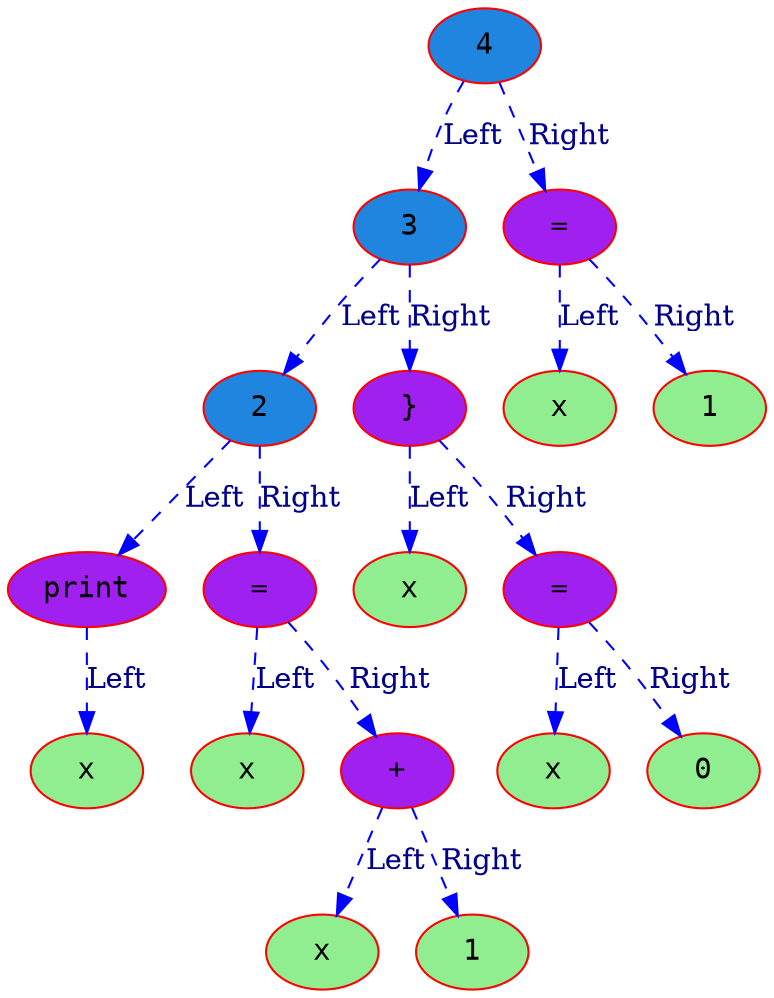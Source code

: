 digraph PL_TREE {
node [color = Red, fontname = Courier, style = filled, shape=ellipse, fillcolor = purple]
edge [color = Blue, style=dashed]
"00A19550" [label = "x",style = filled, fillcolor = lightgreen] 
"00A19790" -> "00A19550" [label="Left", fontcolor=darkblue]
"00A19790" [label = "print",style = filled, fillcolor = purple] 
"00A19090" -> "00A19790" [label="Left", fontcolor=darkblue]
"00A19290" [label = "x",style = filled, fillcolor = lightgreen] 
"00A19750" -> "00A19290" [label="Left", fontcolor=darkblue]
"00A19710" [label = "x",style = filled, fillcolor = lightgreen] 
"00A192D0" -> "00A19710" [label="Left", fontcolor=darkblue]
"00A19150" [label = "1",style = filled, fillcolor = lightgreen] 
"00A192D0" -> "00A19150" [label="Right", fontcolor=darkblue]
"00A192D0" [label = "+",style = filled, fillcolor = purple] 
"00A19750" -> "00A192D0" [label="Right", fontcolor=darkblue]
"00A19750" [label = "=",style = filled, fillcolor = purple] 
"00A19090" -> "00A19750" [label="Right", fontcolor=darkblue]
"00A19090" [label = "2",style = filled, fillcolor = "#1F85DE"] 
"00A19590" -> "00A19090" [label="Left", fontcolor=darkblue]
"00A19210" [label = "x",style = filled, fillcolor = lightgreen] 
"00A19110" -> "00A19210" [label="Left", fontcolor=darkblue]
"00A190D0" [label = "x",style = filled, fillcolor = lightgreen] 
"00A19810" -> "00A190D0" [label="Left", fontcolor=darkblue]
"00A19250" [label = "0",style = filled, fillcolor = lightgreen] 
"00A19810" -> "00A19250" [label="Right", fontcolor=darkblue]
"00A19810" [label = "=",style = filled, fillcolor = purple] 
"00A19110" -> "00A19810" [label="Right", fontcolor=darkblue]
"00A19110" [label = "}",style = filled, fillcolor = purple] 
"00A19590" -> "00A19110" [label="Right", fontcolor=darkblue]
"00A19590" [label = "3",style = filled, fillcolor = "#1F85DE"] 
"00A19190" -> "00A19590" [label="Left", fontcolor=darkblue]
"00A15E08" [label = "x",style = filled, fillcolor = lightgreen] 
"00A191D0" -> "00A15E08" [label="Left", fontcolor=darkblue]
"00A15E48" [label = "1",style = filled, fillcolor = lightgreen] 
"00A191D0" -> "00A15E48" [label="Right", fontcolor=darkblue]
"00A191D0" [label = "=",style = filled, fillcolor = purple] 
"00A19190" -> "00A191D0" [label="Right", fontcolor=darkblue]
"00A19190" [label = "4",style = filled, fillcolor = "#1F85DE"] 
}

